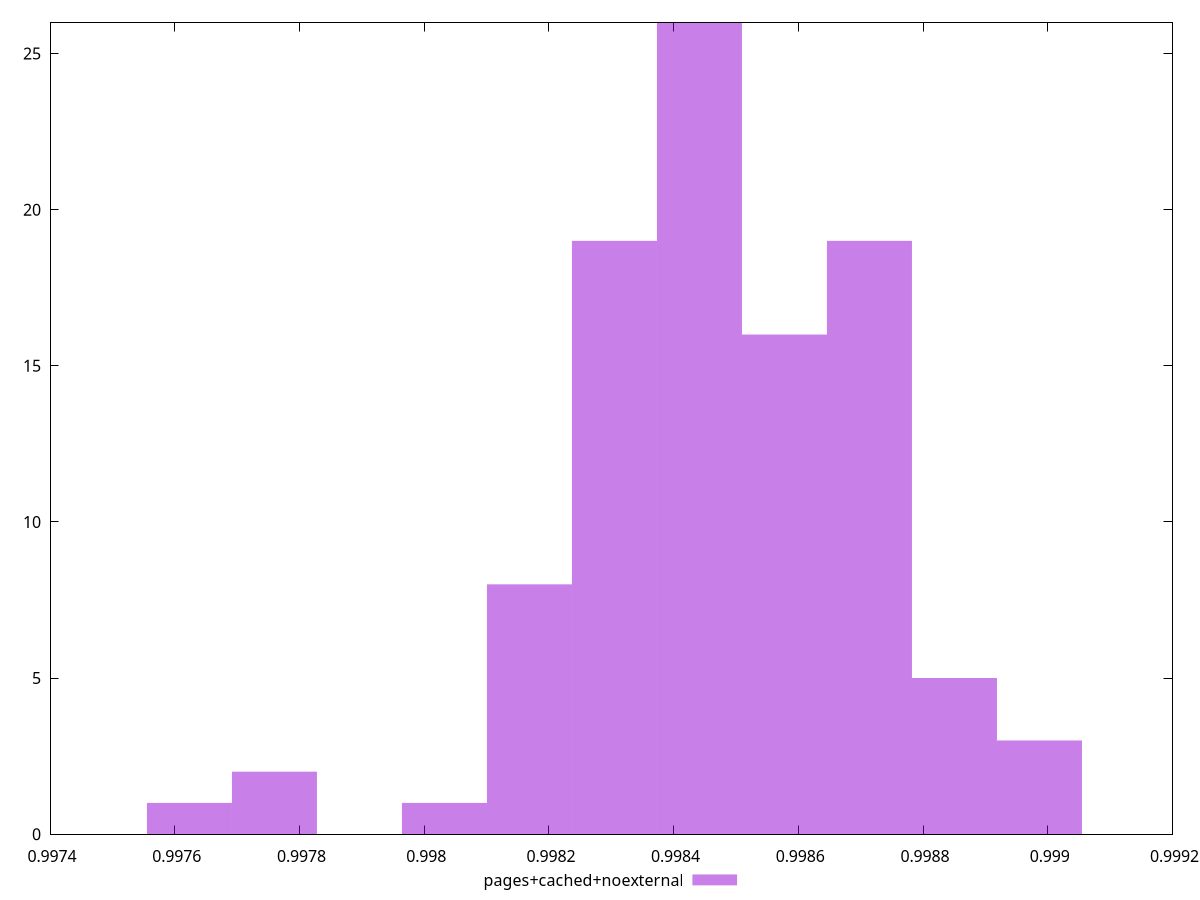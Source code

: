 $_pagesCachedNoexternal <<EOF
0.9988503608991142 5
0.9984414429020212 26
0.9983051369029902 19
0.9985777489010521 16
0.9987140549000831 19
0.9981688309039591 8
0.9989866668981451 3
0.9977599129068662 2
0.9976236069078351 1
0.9980325249049281 1
EOF
set key outside below
set terminal pngcairo
set output "report_00006_2020-11-02T20-21-41.718Z/mainthread-work-breakdown/pages+cached+noexternal//hist.png"
set yrange [0:26]
set boxwidth 0.00013630599903099265
set style fill transparent solid 0.5 noborder
plot $_pagesCachedNoexternal title "pages+cached+noexternal" with boxes ,